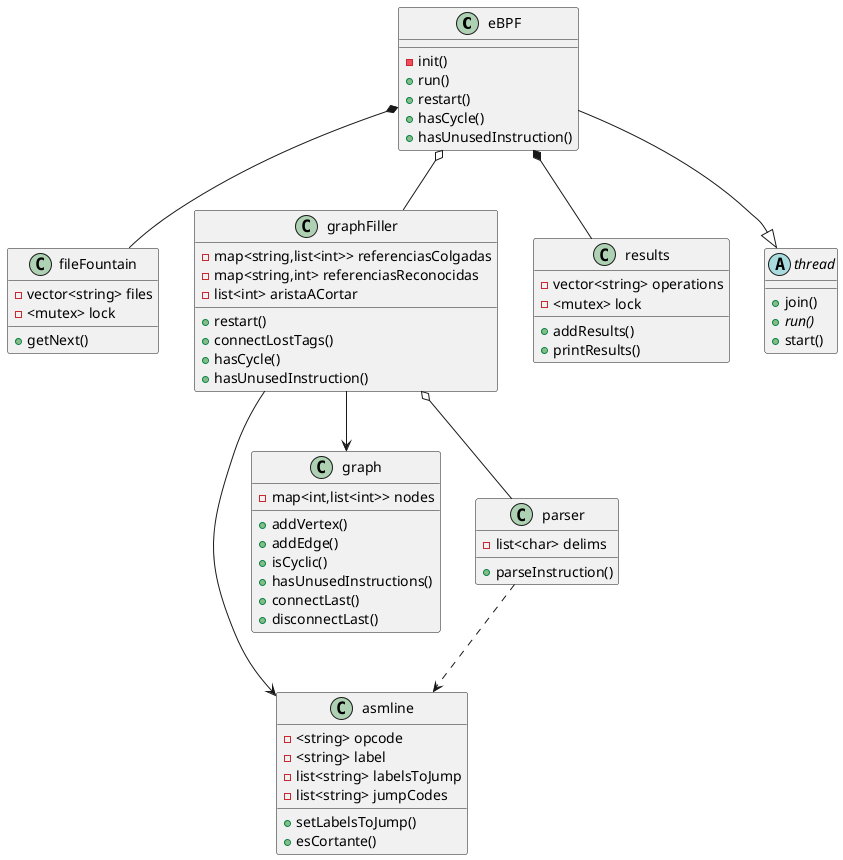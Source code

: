 @startuml
class eBPF{
-init()
+run()
+restart()
+hasCycle()
+hasUnusedInstruction()
}

class asmline{
-<string> opcode
-<string> label
-list<string> labelsToJump
-list<string> jumpCodes
+setLabelsToJump()
+esCortante()
}

class fileFountain{
-vector<string> files
-<mutex> lock
+getNext()
}

class graph{
-map<int,list<int>> nodes
+addVertex()
+addEdge()
+isCyclic()
+hasUnusedInstructions()
+connectLast()
+disconnectLast()
}

class graphFiller{
-map<string,list<int>> referenciasColgadas
-map<string,int> referenciasReconocidas
-list<int> aristaACortar
+restart()
+connectLostTags()
+hasCycle()
+hasUnusedInstruction()
}

class parser{
-list<char> delims
+parseInstruction()
}

class results{
-vector<string> operations
-<mutex> lock
+addResults()
+printResults()
}

abstract class thread{
+join()
{abstract} +run()
+start()
}

graphFiller --> asmline
graphFiller --> graph
graphFiller o-- parser
parser ..> asmline
eBPF --|> thread
eBPF *-- results
eBPF *-- fileFountain
eBPF o-- graphFiller
@enduml
